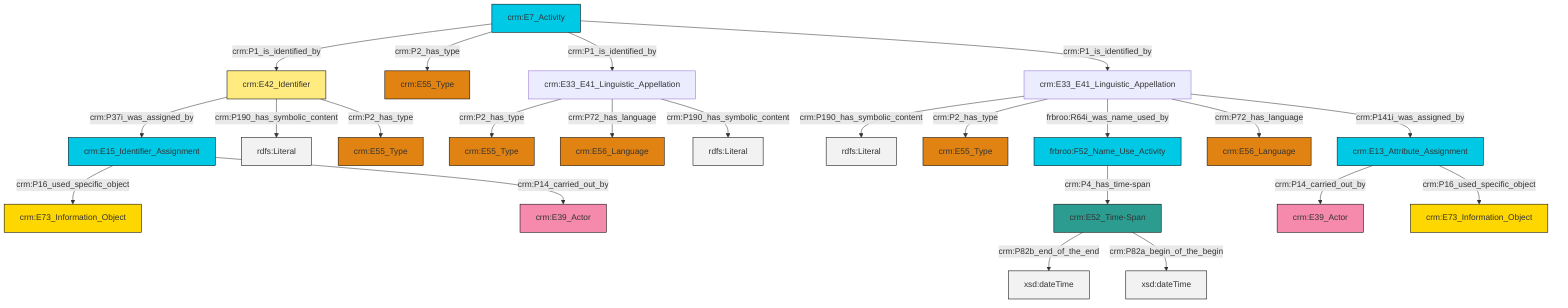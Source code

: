 graph TD
classDef Literal fill:#f2f2f2,stroke:#000000;
classDef CRM_Entity fill:#FFFFFF,stroke:#000000;
classDef Temporal_Entity fill:#00C9E6, stroke:#000000;
classDef Type fill:#E18312, stroke:#000000;
classDef Time-Span fill:#2C9C91, stroke:#000000;
classDef Appellation fill:#FFEB7F, stroke:#000000;
classDef Place fill:#008836, stroke:#000000;
classDef Persistent_Item fill:#B266B2, stroke:#000000;
classDef Conceptual_Object fill:#FFD700, stroke:#000000;
classDef Physical_Thing fill:#D2B48C, stroke:#000000;
classDef Actor fill:#f58aad, stroke:#000000;
classDef PC_Classes fill:#4ce600, stroke:#000000;
classDef Multi fill:#cccccc,stroke:#000000;

2["crm:E42_Identifier"]:::Appellation -->|crm:P37i_was_assigned_by| 3["crm:E15_Identifier_Assignment"]:::Temporal_Entity
4["crm:E7_Activity"]:::Temporal_Entity -->|crm:P1_is_identified_by| 2["crm:E42_Identifier"]:::Appellation
3["crm:E15_Identifier_Assignment"]:::Temporal_Entity -->|crm:P16_used_specific_object| 6["crm:E73_Information_Object"]:::Conceptual_Object
4["crm:E7_Activity"]:::Temporal_Entity -->|crm:P2_has_type| 7["crm:E55_Type"]:::Type
8["crm:E33_E41_Linguistic_Appellation"]:::Default -->|crm:P2_has_type| 9["crm:E55_Type"]:::Type
0["crm:E33_E41_Linguistic_Appellation"]:::Default -->|crm:P190_has_symbolic_content| 10[rdfs:Literal]:::Literal
4["crm:E7_Activity"]:::Temporal_Entity -->|crm:P1_is_identified_by| 8["crm:E33_E41_Linguistic_Appellation"]:::Default
12["crm:E52_Time-Span"]:::Time-Span -->|crm:P82b_end_of_the_end| 13[xsd:dateTime]:::Literal
3["crm:E15_Identifier_Assignment"]:::Temporal_Entity -->|crm:P14_carried_out_by| 17["crm:E39_Actor"]:::Actor
0["crm:E33_E41_Linguistic_Appellation"]:::Default -->|crm:P2_has_type| 18["crm:E55_Type"]:::Type
0["crm:E33_E41_Linguistic_Appellation"]:::Default -->|frbroo:R64i_was_name_used_by| 20["frbroo:F52_Name_Use_Activity"]:::Temporal_Entity
14["crm:E13_Attribute_Assignment"]:::Temporal_Entity -->|crm:P14_carried_out_by| 21["crm:E39_Actor"]:::Actor
2["crm:E42_Identifier"]:::Appellation -->|crm:P190_has_symbolic_content| 23[rdfs:Literal]:::Literal
14["crm:E13_Attribute_Assignment"]:::Temporal_Entity -->|crm:P16_used_specific_object| 25["crm:E73_Information_Object"]:::Conceptual_Object
4["crm:E7_Activity"]:::Temporal_Entity -->|crm:P1_is_identified_by| 0["crm:E33_E41_Linguistic_Appellation"]:::Default
20["frbroo:F52_Name_Use_Activity"]:::Temporal_Entity -->|crm:P4_has_time-span| 12["crm:E52_Time-Span"]:::Time-Span
2["crm:E42_Identifier"]:::Appellation -->|crm:P2_has_type| 26["crm:E55_Type"]:::Type
12["crm:E52_Time-Span"]:::Time-Span -->|crm:P82a_begin_of_the_begin| 30[xsd:dateTime]:::Literal
8["crm:E33_E41_Linguistic_Appellation"]:::Default -->|crm:P72_has_language| 32["crm:E56_Language"]:::Type
8["crm:E33_E41_Linguistic_Appellation"]:::Default -->|crm:P190_has_symbolic_content| 38[rdfs:Literal]:::Literal
0["crm:E33_E41_Linguistic_Appellation"]:::Default -->|crm:P72_has_language| 28["crm:E56_Language"]:::Type
0["crm:E33_E41_Linguistic_Appellation"]:::Default -->|crm:P141i_was_assigned_by| 14["crm:E13_Attribute_Assignment"]:::Temporal_Entity